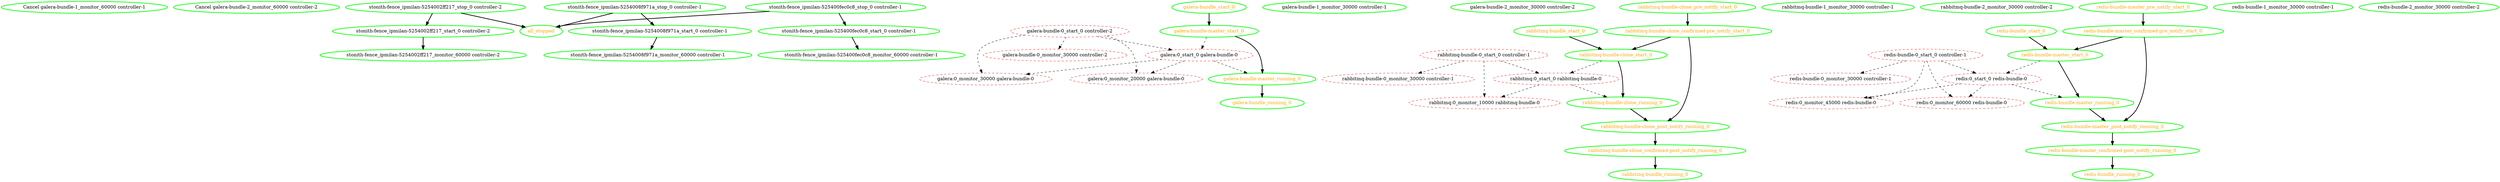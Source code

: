 digraph "g" {
"Cancel galera-bundle-1_monitor_60000 controller-1" [ style=bold color="green" fontcolor="black"]
"Cancel galera-bundle-2_monitor_60000 controller-2" [ style=bold color="green" fontcolor="black"]
"all_stopped" [ style=bold color="green" fontcolor="orange"]
"galera-bundle-0_monitor_30000 controller-2" [ style=dashed color="red" fontcolor="black"]
"galera-bundle-0_start_0 controller-2" -> "galera-bundle-0_monitor_30000 controller-2" [ style = dashed]
"galera-bundle-0_start_0 controller-2" -> "galera:0_monitor_20000 galera-bundle-0" [ style = dashed]
"galera-bundle-0_start_0 controller-2" -> "galera:0_monitor_30000 galera-bundle-0" [ style = dashed]
"galera-bundle-0_start_0 controller-2" -> "galera:0_start_0 galera-bundle-0" [ style = dashed]
"galera-bundle-0_start_0 controller-2" [ style=dashed color="red" fontcolor="black"]
"galera-bundle-1_monitor_30000 controller-1" [ style=bold color="green" fontcolor="black"]
"galera-bundle-2_monitor_30000 controller-2" [ style=bold color="green" fontcolor="black"]
"galera-bundle-master_running_0" -> "galera-bundle_running_0" [ style = bold]
"galera-bundle-master_running_0" [ style=bold color="green" fontcolor="orange"]
"galera-bundle-master_start_0" -> "galera-bundle-master_running_0" [ style = bold]
"galera-bundle-master_start_0" -> "galera:0_start_0 galera-bundle-0" [ style = dashed]
"galera-bundle-master_start_0" [ style=bold color="green" fontcolor="orange"]
"galera-bundle_running_0" [ style=bold color="green" fontcolor="orange"]
"galera-bundle_start_0" -> "galera-bundle-master_start_0" [ style = bold]
"galera-bundle_start_0" [ style=bold color="green" fontcolor="orange"]
"galera:0_monitor_20000 galera-bundle-0" [ style=dashed color="red" fontcolor="black"]
"galera:0_monitor_30000 galera-bundle-0" [ style=dashed color="red" fontcolor="black"]
"galera:0_start_0 galera-bundle-0" -> "galera-bundle-master_running_0" [ style = dashed]
"galera:0_start_0 galera-bundle-0" -> "galera:0_monitor_20000 galera-bundle-0" [ style = dashed]
"galera:0_start_0 galera-bundle-0" -> "galera:0_monitor_30000 galera-bundle-0" [ style = dashed]
"galera:0_start_0 galera-bundle-0" [ style=dashed color="red" fontcolor="black"]
"rabbitmq-bundle-0_monitor_30000 controller-1" [ style=dashed color="red" fontcolor="black"]
"rabbitmq-bundle-0_start_0 controller-1" -> "rabbitmq-bundle-0_monitor_30000 controller-1" [ style = dashed]
"rabbitmq-bundle-0_start_0 controller-1" -> "rabbitmq:0_monitor_10000 rabbitmq-bundle-0" [ style = dashed]
"rabbitmq-bundle-0_start_0 controller-1" -> "rabbitmq:0_start_0 rabbitmq-bundle-0" [ style = dashed]
"rabbitmq-bundle-0_start_0 controller-1" [ style=dashed color="red" fontcolor="black"]
"rabbitmq-bundle-1_monitor_30000 controller-1" [ style=bold color="green" fontcolor="black"]
"rabbitmq-bundle-2_monitor_30000 controller-2" [ style=bold color="green" fontcolor="black"]
"rabbitmq-bundle-clone_confirmed-post_notify_running_0" -> "rabbitmq-bundle_running_0" [ style = bold]
"rabbitmq-bundle-clone_confirmed-post_notify_running_0" [ style=bold color="green" fontcolor="orange"]
"rabbitmq-bundle-clone_confirmed-pre_notify_start_0" -> "rabbitmq-bundle-clone_post_notify_running_0" [ style = bold]
"rabbitmq-bundle-clone_confirmed-pre_notify_start_0" -> "rabbitmq-bundle-clone_start_0" [ style = bold]
"rabbitmq-bundle-clone_confirmed-pre_notify_start_0" [ style=bold color="green" fontcolor="orange"]
"rabbitmq-bundle-clone_post_notify_running_0" -> "rabbitmq-bundle-clone_confirmed-post_notify_running_0" [ style = bold]
"rabbitmq-bundle-clone_post_notify_running_0" [ style=bold color="green" fontcolor="orange"]
"rabbitmq-bundle-clone_pre_notify_start_0" -> "rabbitmq-bundle-clone_confirmed-pre_notify_start_0" [ style = bold]
"rabbitmq-bundle-clone_pre_notify_start_0" [ style=bold color="green" fontcolor="orange"]
"rabbitmq-bundle-clone_running_0" -> "rabbitmq-bundle-clone_post_notify_running_0" [ style = bold]
"rabbitmq-bundle-clone_running_0" [ style=bold color="green" fontcolor="orange"]
"rabbitmq-bundle-clone_start_0" -> "rabbitmq-bundle-clone_running_0" [ style = bold]
"rabbitmq-bundle-clone_start_0" -> "rabbitmq:0_start_0 rabbitmq-bundle-0" [ style = dashed]
"rabbitmq-bundle-clone_start_0" [ style=bold color="green" fontcolor="orange"]
"rabbitmq-bundle_running_0" [ style=bold color="green" fontcolor="orange"]
"rabbitmq-bundle_start_0" -> "rabbitmq-bundle-clone_start_0" [ style = bold]
"rabbitmq-bundle_start_0" [ style=bold color="green" fontcolor="orange"]
"rabbitmq:0_monitor_10000 rabbitmq-bundle-0" [ style=dashed color="red" fontcolor="black"]
"rabbitmq:0_start_0 rabbitmq-bundle-0" -> "rabbitmq-bundle-clone_running_0" [ style = dashed]
"rabbitmq:0_start_0 rabbitmq-bundle-0" -> "rabbitmq:0_monitor_10000 rabbitmq-bundle-0" [ style = dashed]
"rabbitmq:0_start_0 rabbitmq-bundle-0" [ style=dashed color="red" fontcolor="black"]
"redis-bundle-0_monitor_30000 controller-1" [ style=dashed color="red" fontcolor="black"]
"redis-bundle-0_start_0 controller-1" -> "redis-bundle-0_monitor_30000 controller-1" [ style = dashed]
"redis-bundle-0_start_0 controller-1" -> "redis:0_monitor_45000 redis-bundle-0" [ style = dashed]
"redis-bundle-0_start_0 controller-1" -> "redis:0_monitor_60000 redis-bundle-0" [ style = dashed]
"redis-bundle-0_start_0 controller-1" -> "redis:0_start_0 redis-bundle-0" [ style = dashed]
"redis-bundle-0_start_0 controller-1" [ style=dashed color="red" fontcolor="black"]
"redis-bundle-1_monitor_30000 controller-1" [ style=bold color="green" fontcolor="black"]
"redis-bundle-2_monitor_30000 controller-2" [ style=bold color="green" fontcolor="black"]
"redis-bundle-master_confirmed-post_notify_running_0" -> "redis-bundle_running_0" [ style = bold]
"redis-bundle-master_confirmed-post_notify_running_0" [ style=bold color="green" fontcolor="orange"]
"redis-bundle-master_confirmed-pre_notify_start_0" -> "redis-bundle-master_post_notify_running_0" [ style = bold]
"redis-bundle-master_confirmed-pre_notify_start_0" -> "redis-bundle-master_start_0" [ style = bold]
"redis-bundle-master_confirmed-pre_notify_start_0" [ style=bold color="green" fontcolor="orange"]
"redis-bundle-master_post_notify_running_0" -> "redis-bundle-master_confirmed-post_notify_running_0" [ style = bold]
"redis-bundle-master_post_notify_running_0" [ style=bold color="green" fontcolor="orange"]
"redis-bundle-master_pre_notify_start_0" -> "redis-bundle-master_confirmed-pre_notify_start_0" [ style = bold]
"redis-bundle-master_pre_notify_start_0" [ style=bold color="green" fontcolor="orange"]
"redis-bundle-master_running_0" -> "redis-bundle-master_post_notify_running_0" [ style = bold]
"redis-bundle-master_running_0" [ style=bold color="green" fontcolor="orange"]
"redis-bundle-master_start_0" -> "redis-bundle-master_running_0" [ style = bold]
"redis-bundle-master_start_0" -> "redis:0_start_0 redis-bundle-0" [ style = dashed]
"redis-bundle-master_start_0" [ style=bold color="green" fontcolor="orange"]
"redis-bundle_running_0" [ style=bold color="green" fontcolor="orange"]
"redis-bundle_start_0" -> "redis-bundle-master_start_0" [ style = bold]
"redis-bundle_start_0" [ style=bold color="green" fontcolor="orange"]
"redis:0_monitor_45000 redis-bundle-0" [ style=dashed color="red" fontcolor="black"]
"redis:0_monitor_60000 redis-bundle-0" [ style=dashed color="red" fontcolor="black"]
"redis:0_start_0 redis-bundle-0" -> "redis-bundle-master_running_0" [ style = dashed]
"redis:0_start_0 redis-bundle-0" -> "redis:0_monitor_45000 redis-bundle-0" [ style = dashed]
"redis:0_start_0 redis-bundle-0" -> "redis:0_monitor_60000 redis-bundle-0" [ style = dashed]
"redis:0_start_0 redis-bundle-0" [ style=dashed color="red" fontcolor="black"]
"stonith-fence_ipmilan-5254002ff217_monitor_60000 controller-2" [ style=bold color="green" fontcolor="black"]
"stonith-fence_ipmilan-5254002ff217_start_0 controller-2" -> "stonith-fence_ipmilan-5254002ff217_monitor_60000 controller-2" [ style = bold]
"stonith-fence_ipmilan-5254002ff217_start_0 controller-2" [ style=bold color="green" fontcolor="black"]
"stonith-fence_ipmilan-5254002ff217_stop_0 controller-2" -> "all_stopped" [ style = bold]
"stonith-fence_ipmilan-5254002ff217_stop_0 controller-2" -> "stonith-fence_ipmilan-5254002ff217_start_0 controller-2" [ style = bold]
"stonith-fence_ipmilan-5254002ff217_stop_0 controller-2" [ style=bold color="green" fontcolor="black"]
"stonith-fence_ipmilan-5254008f971a_monitor_60000 controller-1" [ style=bold color="green" fontcolor="black"]
"stonith-fence_ipmilan-5254008f971a_start_0 controller-1" -> "stonith-fence_ipmilan-5254008f971a_monitor_60000 controller-1" [ style = bold]
"stonith-fence_ipmilan-5254008f971a_start_0 controller-1" [ style=bold color="green" fontcolor="black"]
"stonith-fence_ipmilan-5254008f971a_stop_0 controller-1" -> "all_stopped" [ style = bold]
"stonith-fence_ipmilan-5254008f971a_stop_0 controller-1" -> "stonith-fence_ipmilan-5254008f971a_start_0 controller-1" [ style = bold]
"stonith-fence_ipmilan-5254008f971a_stop_0 controller-1" [ style=bold color="green" fontcolor="black"]
"stonith-fence_ipmilan-525400fec0c8_monitor_60000 controller-1" [ style=bold color="green" fontcolor="black"]
"stonith-fence_ipmilan-525400fec0c8_start_0 controller-1" -> "stonith-fence_ipmilan-525400fec0c8_monitor_60000 controller-1" [ style = bold]
"stonith-fence_ipmilan-525400fec0c8_start_0 controller-1" [ style=bold color="green" fontcolor="black"]
"stonith-fence_ipmilan-525400fec0c8_stop_0 controller-1" -> "all_stopped" [ style = bold]
"stonith-fence_ipmilan-525400fec0c8_stop_0 controller-1" -> "stonith-fence_ipmilan-525400fec0c8_start_0 controller-1" [ style = bold]
"stonith-fence_ipmilan-525400fec0c8_stop_0 controller-1" [ style=bold color="green" fontcolor="black"]
}
